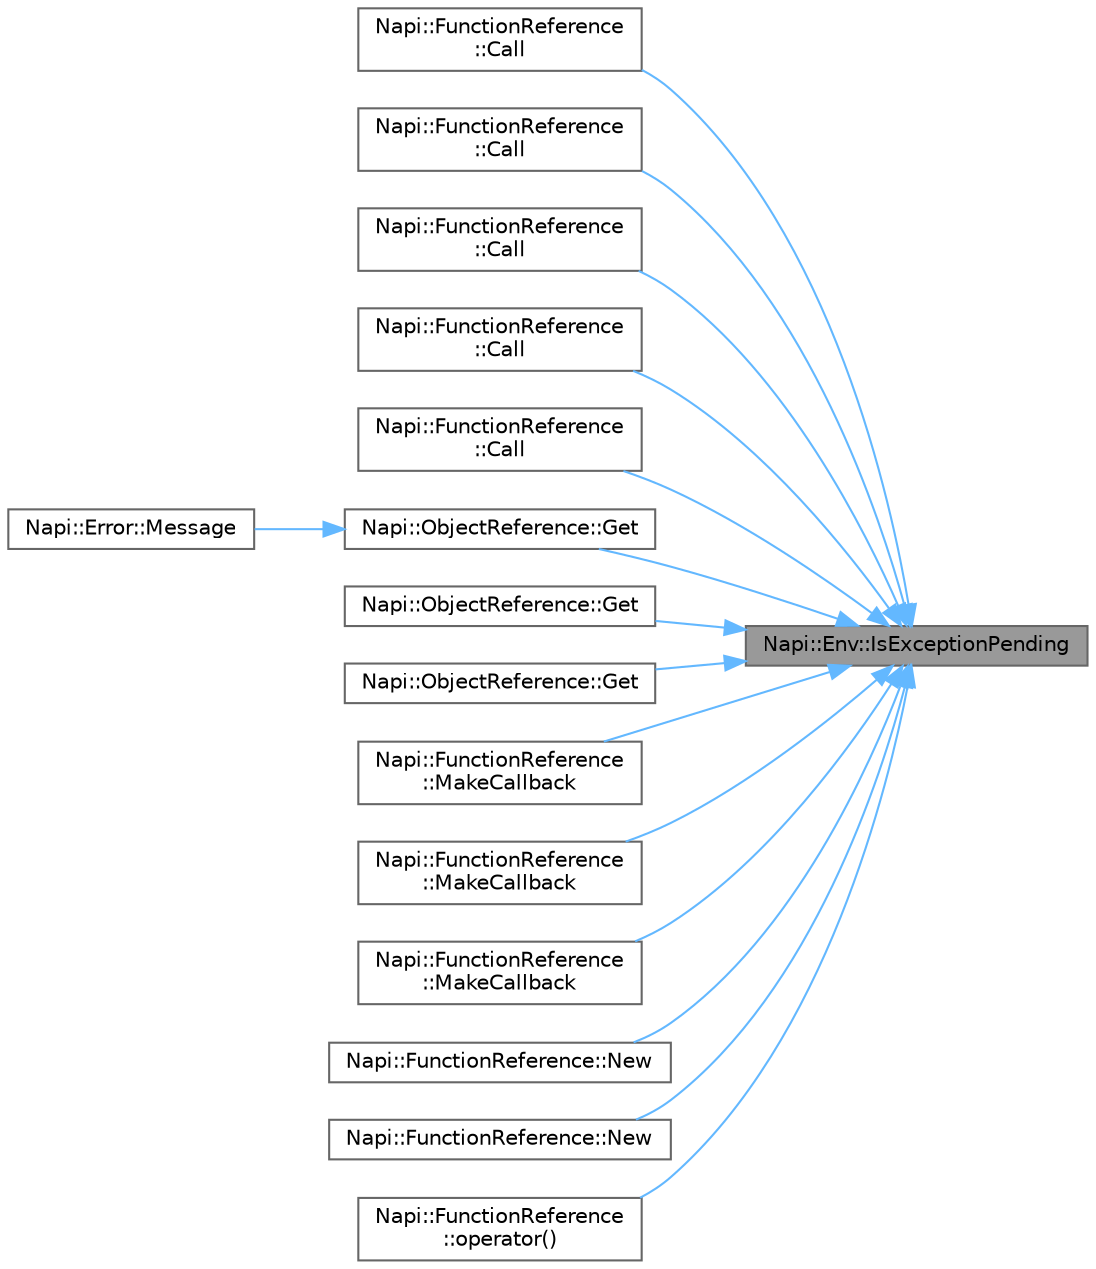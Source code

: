 digraph "Napi::Env::IsExceptionPending"
{
 // LATEX_PDF_SIZE
  bgcolor="transparent";
  edge [fontname=Helvetica,fontsize=10,labelfontname=Helvetica,labelfontsize=10];
  node [fontname=Helvetica,fontsize=10,shape=box,height=0.2,width=0.4];
  rankdir="RL";
  Node1 [id="Node000001",label="Napi::Env::IsExceptionPending",height=0.2,width=0.4,color="gray40", fillcolor="grey60", style="filled", fontcolor="black",tooltip=" "];
  Node1 -> Node2 [id="edge1_Node000001_Node000002",dir="back",color="steelblue1",style="solid",tooltip=" "];
  Node2 [id="Node000002",label="Napi::FunctionReference\l::Call",height=0.2,width=0.4,color="grey40", fillcolor="white", style="filled",URL="$class_napi_1_1_function_reference.html#a85c93009d363fe6548318b4a73135ae3",tooltip=" "];
  Node1 -> Node3 [id="edge2_Node000001_Node000003",dir="back",color="steelblue1",style="solid",tooltip=" "];
  Node3 [id="Node000003",label="Napi::FunctionReference\l::Call",height=0.2,width=0.4,color="grey40", fillcolor="white", style="filled",URL="$class_napi_1_1_function_reference.html#a272413a6e6e1829a527278a8a6eacbb2",tooltip=" "];
  Node1 -> Node4 [id="edge3_Node000001_Node000004",dir="back",color="steelblue1",style="solid",tooltip=" "];
  Node4 [id="Node000004",label="Napi::FunctionReference\l::Call",height=0.2,width=0.4,color="grey40", fillcolor="white", style="filled",URL="$class_napi_1_1_function_reference.html#adcfd12f1e18ecbefd6a1024ae91c0e42",tooltip=" "];
  Node1 -> Node5 [id="edge4_Node000001_Node000005",dir="back",color="steelblue1",style="solid",tooltip=" "];
  Node5 [id="Node000005",label="Napi::FunctionReference\l::Call",height=0.2,width=0.4,color="grey40", fillcolor="white", style="filled",URL="$class_napi_1_1_function_reference.html#a441120685747091c16882b3871b122fa",tooltip=" "];
  Node1 -> Node6 [id="edge5_Node000001_Node000006",dir="back",color="steelblue1",style="solid",tooltip=" "];
  Node6 [id="Node000006",label="Napi::FunctionReference\l::Call",height=0.2,width=0.4,color="grey40", fillcolor="white", style="filled",URL="$class_napi_1_1_function_reference.html#a2513557b7de0c22c5293233959c26821",tooltip=" "];
  Node1 -> Node7 [id="edge6_Node000001_Node000007",dir="back",color="steelblue1",style="solid",tooltip=" "];
  Node7 [id="Node000007",label="Napi::ObjectReference::Get",height=0.2,width=0.4,color="grey40", fillcolor="white", style="filled",URL="$class_napi_1_1_object_reference.html#a774cf64f19ae5ddf2ab24efa1927eeea",tooltip=" "];
  Node7 -> Node8 [id="edge7_Node000007_Node000008",dir="back",color="steelblue1",style="solid",tooltip=" "];
  Node8 [id="Node000008",label="Napi::Error::Message",height=0.2,width=0.4,color="grey40", fillcolor="white", style="filled",URL="$class_napi_1_1_error.html#ae204fdaa5bce015df8749f4c79792ecc",tooltip=" "];
  Node1 -> Node9 [id="edge8_Node000001_Node000009",dir="back",color="steelblue1",style="solid",tooltip=" "];
  Node9 [id="Node000009",label="Napi::ObjectReference::Get",height=0.2,width=0.4,color="grey40", fillcolor="white", style="filled",URL="$class_napi_1_1_object_reference.html#adec6b3ead540701f0da36bc623a029d1",tooltip=" "];
  Node1 -> Node10 [id="edge9_Node000001_Node000010",dir="back",color="steelblue1",style="solid",tooltip=" "];
  Node10 [id="Node000010",label="Napi::ObjectReference::Get",height=0.2,width=0.4,color="grey40", fillcolor="white", style="filled",URL="$class_napi_1_1_object_reference.html#aae16888931b5cda98e16dbaa0bf5a297",tooltip=" "];
  Node1 -> Node11 [id="edge10_Node000001_Node000011",dir="back",color="steelblue1",style="solid",tooltip=" "];
  Node11 [id="Node000011",label="Napi::FunctionReference\l::MakeCallback",height=0.2,width=0.4,color="grey40", fillcolor="white", style="filled",URL="$class_napi_1_1_function_reference.html#a9cee3f78a5fdf458133a2370b2db9611",tooltip=" "];
  Node1 -> Node12 [id="edge11_Node000001_Node000012",dir="back",color="steelblue1",style="solid",tooltip=" "];
  Node12 [id="Node000012",label="Napi::FunctionReference\l::MakeCallback",height=0.2,width=0.4,color="grey40", fillcolor="white", style="filled",URL="$class_napi_1_1_function_reference.html#a6bf48d8ca84cb82a038d0e066103e1ce",tooltip=" "];
  Node1 -> Node13 [id="edge12_Node000001_Node000013",dir="back",color="steelblue1",style="solid",tooltip=" "];
  Node13 [id="Node000013",label="Napi::FunctionReference\l::MakeCallback",height=0.2,width=0.4,color="grey40", fillcolor="white", style="filled",URL="$class_napi_1_1_function_reference.html#a8a519c546d858fbd3fdbc8cd2e7aa9fc",tooltip=" "];
  Node1 -> Node14 [id="edge13_Node000001_Node000014",dir="back",color="steelblue1",style="solid",tooltip=" "];
  Node14 [id="Node000014",label="Napi::FunctionReference::New",height=0.2,width=0.4,color="grey40", fillcolor="white", style="filled",URL="$class_napi_1_1_function_reference.html#a5d0abcf6c0abbf3a5f31921e5dfcd350",tooltip=" "];
  Node1 -> Node15 [id="edge14_Node000001_Node000015",dir="back",color="steelblue1",style="solid",tooltip=" "];
  Node15 [id="Node000015",label="Napi::FunctionReference::New",height=0.2,width=0.4,color="grey40", fillcolor="white", style="filled",URL="$class_napi_1_1_function_reference.html#ab49b8d5e8d6a14c829e9716b8d1f82d3",tooltip=" "];
  Node1 -> Node16 [id="edge15_Node000001_Node000016",dir="back",color="steelblue1",style="solid",tooltip=" "];
  Node16 [id="Node000016",label="Napi::FunctionReference\l::operator()",height=0.2,width=0.4,color="grey40", fillcolor="white", style="filled",URL="$class_napi_1_1_function_reference.html#ae1cb5269b80adb90e94cce7d500e6c40",tooltip=" "];
}
